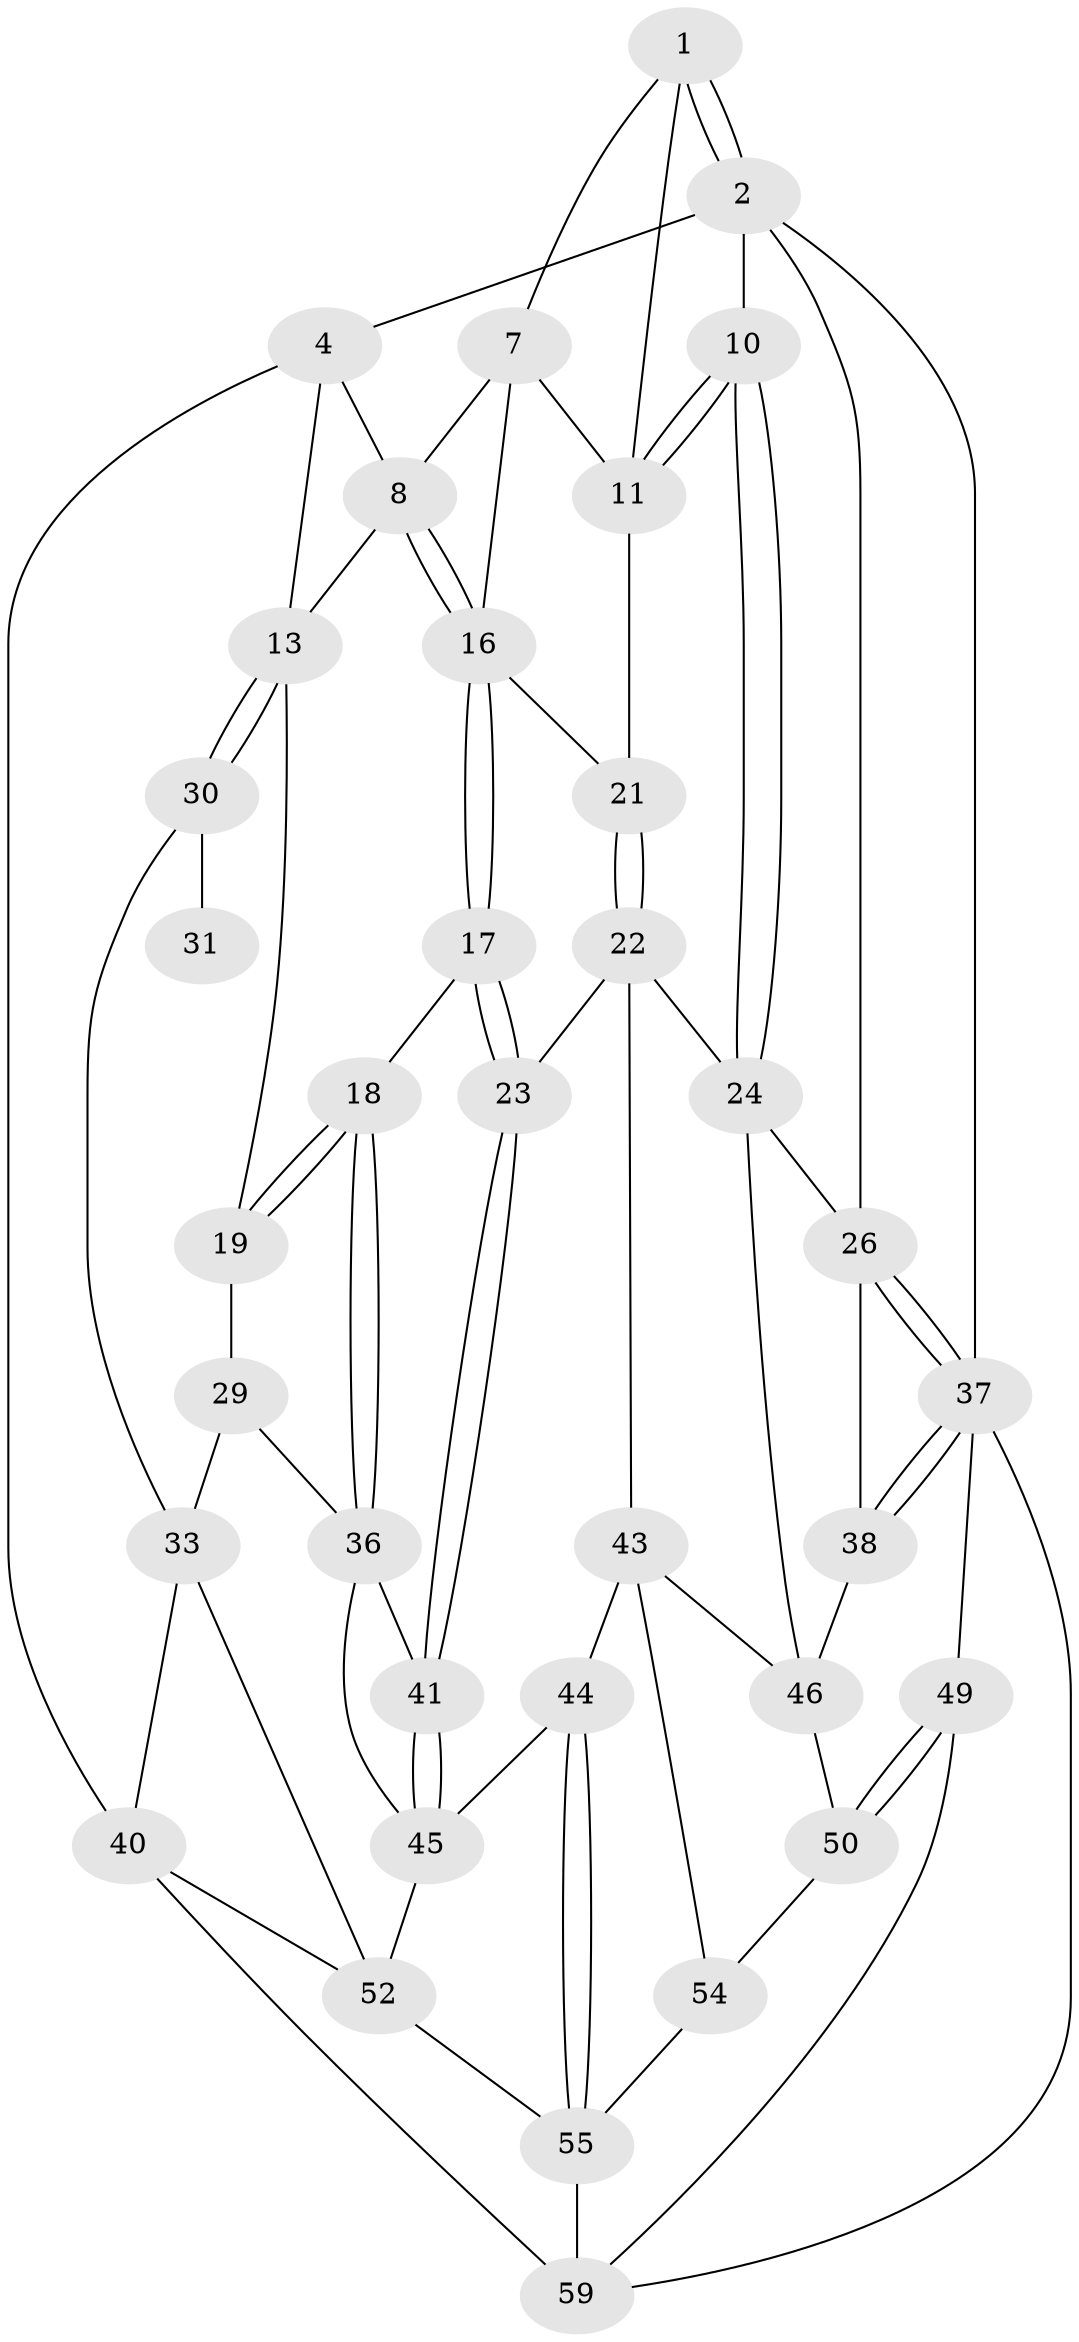 // original degree distribution, {3: 0.06557377049180328, 5: 0.4918032786885246, 4: 0.21311475409836064, 6: 0.22950819672131148}
// Generated by graph-tools (version 1.1) at 2025/11/02/27/25 16:11:58]
// undirected, 36 vertices, 80 edges
graph export_dot {
graph [start="1"]
  node [color=gray90,style=filled];
  1 [pos="+0.4175280141498131+0",super="+6"];
  2 [pos="+0.7427988235031832+0",super="+3"];
  4 [pos="+0+0",super="+5"];
  7 [pos="+0.3516472590988578+0",super="+15"];
  8 [pos="+0.31179048338421467+0.06819583585296864",super="+9"];
  10 [pos="+0.6181276893325395+0.18589736852633118"];
  11 [pos="+0.5398677009820713+0.16139195186602448",super="+12"];
  13 [pos="+0+0",super="+14"];
  16 [pos="+0.30235844708628656+0.18455614982734198",super="+20"];
  17 [pos="+0.26732813321759147+0.27791897846889513"];
  18 [pos="+0.25865173717764917+0.2776168467392174"];
  19 [pos="+0.1762781114082552+0.2504328841991365"];
  21 [pos="+0.4379738307867918+0.21088039826522634"];
  22 [pos="+0.33205989273799374+0.2931797362985235",super="+25"];
  23 [pos="+0.2824174922398473+0.28880463692097635"];
  24 [pos="+0.6773858900423471+0.3302861087007552",super="+28"];
  26 [pos="+1+0",super="+27"];
  29 [pos="+0.1677840843053744+0.2534085021184634",super="+32"];
  30 [pos="+0+0.12025682416655234",super="+35"];
  31 [pos="+0.16477625756765962+0.25401067530769184"];
  33 [pos="+0+0.6432977665258882",super="+34"];
  36 [pos="+0.08597772551338857+0.566140981861124",super="+42"];
  37 [pos="+1+0.5042449423951888",super="+39"];
  38 [pos="+0.8717412161799367+0.4551428320898007"];
  40 [pos="+0+1",super="+61"];
  41 [pos="+0.3142875089912961+0.5168946397844467"];
  43 [pos="+0.518138449532349+0.5596804821747681",super="+48"];
  44 [pos="+0.4340075210382343+0.592638908236438"];
  45 [pos="+0.4207761048458904+0.5906980553013589",super="+51"];
  46 [pos="+0.8596796645864848+0.45594862714621287",super="+47"];
  49 [pos="+1+0.7833512881792084",super="+58"];
  50 [pos="+0.8713899675980956+0.671678790460792",super="+53"];
  52 [pos="+0.2311378230240053+0.8333044709325054",super="+56"];
  54 [pos="+0.6801101629118813+0.7960182943495954"];
  55 [pos="+0.4334954058699239+0.7618233374845581",super="+57"];
  59 [pos="+0.893753204119469+1",super="+60"];
  1 -- 2;
  1 -- 2;
  1 -- 7;
  1 -- 11;
  2 -- 10;
  2 -- 26;
  2 -- 4;
  2 -- 37;
  4 -- 13;
  4 -- 40;
  4 -- 8;
  7 -- 8;
  7 -- 16;
  7 -- 11;
  8 -- 16;
  8 -- 16;
  8 -- 13;
  10 -- 11;
  10 -- 11;
  10 -- 24;
  10 -- 24;
  11 -- 21;
  13 -- 30;
  13 -- 30;
  13 -- 19;
  16 -- 17;
  16 -- 17;
  16 -- 21;
  17 -- 18;
  17 -- 23;
  17 -- 23;
  18 -- 19;
  18 -- 19;
  18 -- 36;
  18 -- 36;
  19 -- 29;
  21 -- 22;
  21 -- 22;
  22 -- 23;
  22 -- 24;
  22 -- 43;
  23 -- 41;
  23 -- 41;
  24 -- 46;
  24 -- 26;
  26 -- 37;
  26 -- 37;
  26 -- 38;
  29 -- 33;
  29 -- 36;
  30 -- 31 [weight=2];
  30 -- 33;
  33 -- 52;
  33 -- 40;
  36 -- 41;
  36 -- 45;
  37 -- 38;
  37 -- 38;
  37 -- 49;
  37 -- 59;
  38 -- 46;
  40 -- 59 [weight=2];
  40 -- 52;
  41 -- 45;
  41 -- 45;
  43 -- 44;
  43 -- 54;
  43 -- 46;
  44 -- 45;
  44 -- 55;
  44 -- 55;
  45 -- 52;
  46 -- 50;
  49 -- 50 [weight=2];
  49 -- 50;
  49 -- 59;
  50 -- 54;
  52 -- 55;
  54 -- 55;
  55 -- 59;
}
